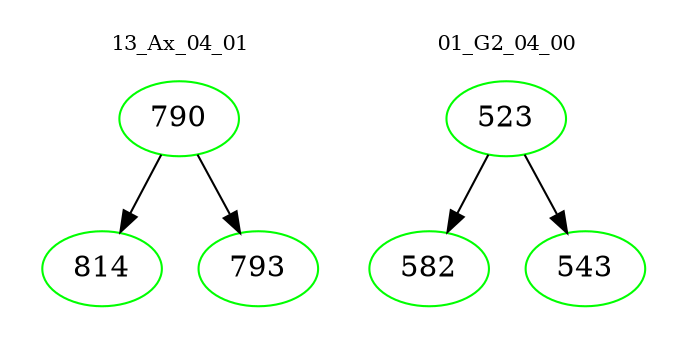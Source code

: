 digraph{
subgraph cluster_0 {
color = white
label = "13_Ax_04_01";
fontsize=10;
T0_790 [label="790", color="green"]
T0_790 -> T0_814 [color="black"]
T0_814 [label="814", color="green"]
T0_790 -> T0_793 [color="black"]
T0_793 [label="793", color="green"]
}
subgraph cluster_1 {
color = white
label = "01_G2_04_00";
fontsize=10;
T1_523 [label="523", color="green"]
T1_523 -> T1_582 [color="black"]
T1_582 [label="582", color="green"]
T1_523 -> T1_543 [color="black"]
T1_543 [label="543", color="green"]
}
}
